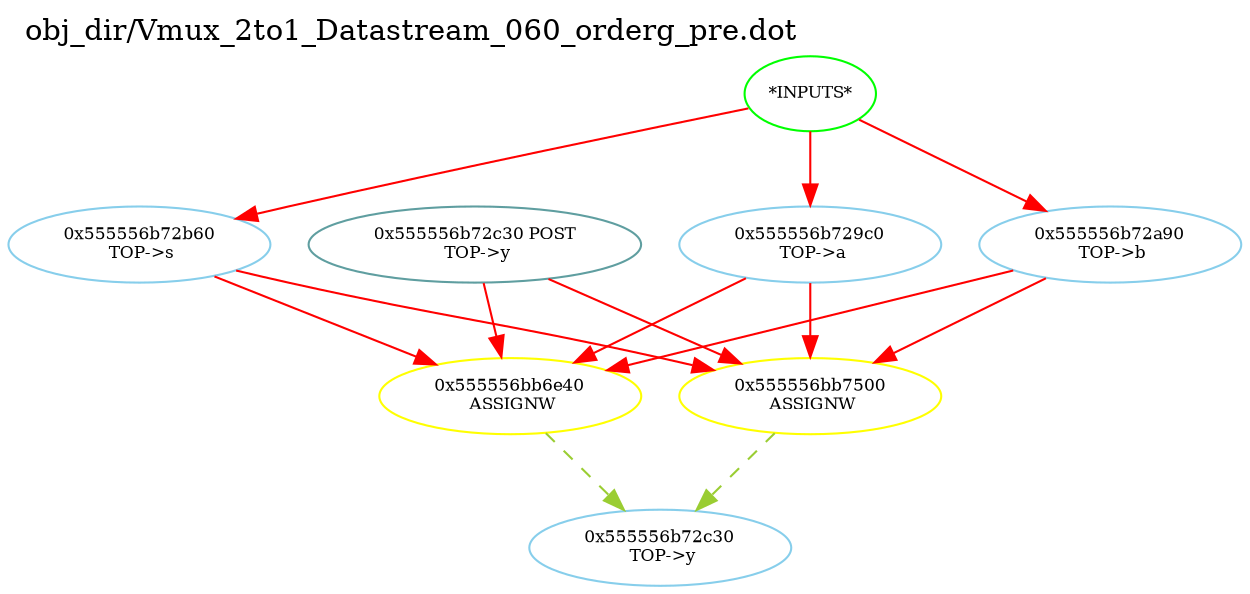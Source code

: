 digraph v3graph {
	graph	[label="obj_dir/Vmux_2to1_Datastream_060_orderg_pre.dot",
		 labelloc=t, labeljust=l,
		 //size="7.5,10",
		 rankdir=TB];
	n0	[fontsize=8 label="*INPUTS*", color=green];
	n0x555556b62690_1	[fontsize=8 label="0x555556b729c0\n TOP->a", color=skyblue];
	n0x555556b62690_2	[fontsize=8 label="0x555556b72a90\n TOP->b", color=skyblue];
	n0x555556b62690_3	[fontsize=8 label="0x555556b72b60\n TOP->s", color=skyblue];
	n0x555556b62690_4	[fontsize=8 label="0x555556bb6e40\n ASSIGNW", color=yellow];
	n0x555556b62690_5	[fontsize=8 label="0x555556b72c30\n TOP->y", color=skyblue];
	n0x555556b62690_6	[fontsize=8 label="0x555556b72c30 POST\n TOP->y", color=CadetBlue];
	n0x555556b62690_7	[fontsize=8 label="0x555556bb7500\n ASSIGNW", color=yellow];
	n0 -> n0x555556b62690_1 [fontsize=8 label="" weight=1 color=red];
	n0 -> n0x555556b62690_2 [fontsize=8 label="" weight=1 color=red];
	n0 -> n0x555556b62690_3 [fontsize=8 label="" weight=1 color=red];
	n0x555556b62690_1 -> n0x555556b62690_4 [fontsize=8 label="" weight=8 color=red];
	n0x555556b62690_1 -> n0x555556b62690_7 [fontsize=8 label="" weight=8 color=red];
	n0x555556b62690_2 -> n0x555556b62690_4 [fontsize=8 label="" weight=8 color=red];
	n0x555556b62690_2 -> n0x555556b62690_7 [fontsize=8 label="" weight=8 color=red];
	n0x555556b62690_3 -> n0x555556b62690_4 [fontsize=8 label="" weight=8 color=red];
	n0x555556b62690_3 -> n0x555556b62690_7 [fontsize=8 label="" weight=8 color=red];
	n0x555556b62690_4 -> n0x555556b62690_5 [fontsize=8 label="" weight=1 color=yellowGreen style=dashed];
	n0x555556b62690_6 -> n0x555556b62690_4 [fontsize=8 label="" weight=2 color=red];
	n0x555556b62690_6 -> n0x555556b62690_7 [fontsize=8 label="" weight=2 color=red];
	n0x555556b62690_7 -> n0x555556b62690_5 [fontsize=8 label="" weight=1 color=yellowGreen style=dashed];
}
